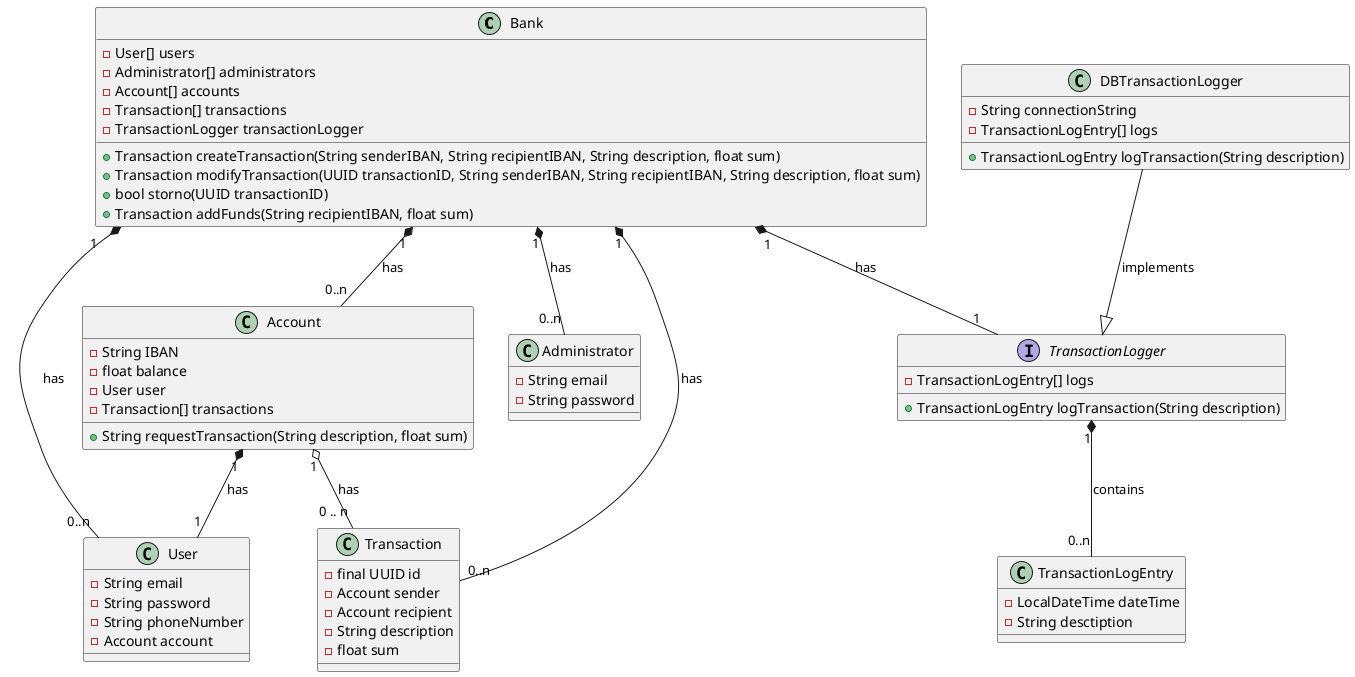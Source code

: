 @startuml

class Bank {
    - User[] users
    - Administrator[] administrators
    - Account[] accounts
    - Transaction[] transactions
    - TransactionLogger transactionLogger
    + Transaction createTransaction(String senderIBAN, String recipientIBAN, String description, float sum)
    + Transaction modifyTransaction(UUID transactionID, String senderIBAN, String recipientIBAN, String description, float sum)
    + bool storno(UUID transactionID)
    + Transaction addFunds(String recipientIBAN, float sum)
}

class User {
    - String email
    - String password
    - String phoneNumber
    - Account account
}

class Account {
    - String IBAN
    - float balance
    - User user
    - Transaction[] transactions
    + String requestTransaction(String description, float sum)
}

class Administrator {
    - String email
    - String password
}

class Transaction {
    - final UUID id
    - Account sender
    - Account recipient
    - String description
    - float sum
}

interface TransactionLogger {
    - TransactionLogEntry[] logs
    + TransactionLogEntry logTransaction(String description)
}

class DBTransactionLogger {
    - String connectionString
    - TransactionLogEntry[] logs
    + TransactionLogEntry logTransaction(String description)
}

class TransactionLogEntry {
    - LocalDateTime dateTime
    - String desctiption
}

Bank "1" *-- "0..n" User : has
Bank "1" *-- "0..n" Administrator : has
Bank "1" *-- "0..n" Account : has
Bank "1" *-- "0..n" Transaction : has
Bank "1" *-- "1" TransactionLogger : has

Account "1" *-- "1" User : has
Account "1" o-- "0 .. n" Transaction : has

DBTransactionLogger --|> TransactionLogger : implements
TransactionLogger "1" *-- "0..n" TransactionLogEntry  : contains

@enduml
